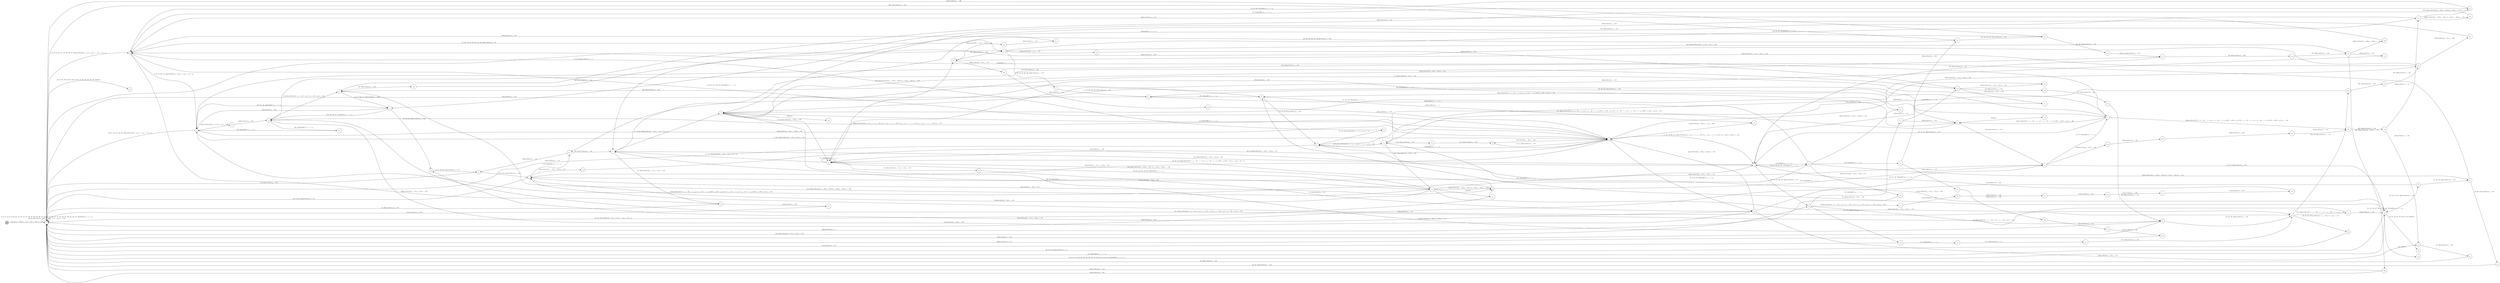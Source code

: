 digraph EFSM{
  graph [rankdir="LR", fontname="Latin Modern Math"];
  node [color="black", fillcolor="white", shape="circle", style="filled", fontname="Latin Modern Math"];
  edge [fontname="Latin Modern Math"];

  s0[fillcolor="gray", label=<s<sub>0</sub>>];
  s1[label=<s<sub>1</sub>>];
  s2[label=<s<sub>2</sub>>];
  s3[label=<s<sub>3</sub>>];
  s4[label=<s<sub>4</sub>>];
  s5[label=<s<sub>5</sub>>];
  s7[label=<s<sub>7</sub>>];
  s8[label=<s<sub>8</sub>>];
  s9[label=<s<sub>9</sub>>];
  s10[label=<s<sub>10</sub>>];
  s11[label=<s<sub>11</sub>>];
  s12[label=<s<sub>12</sub>>];
  s13[label=<s<sub>13</sub>>];
  s16[label=<s<sub>16</sub>>];
  s17[label=<s<sub>17</sub>>];
  s18[label=<s<sub>18</sub>>];
  s19[label=<s<sub>19</sub>>];
  s20[label=<s<sub>20</sub>>];
  s21[label=<s<sub>21</sub>>];
  s26[label=<s<sub>26</sub>>];
  s27[label=<s<sub>27</sub>>];
  s28[label=<s<sub>28</sub>>];
  s29[label=<s<sub>29</sub>>];
  s32[label=<s<sub>32</sub>>];
  s40[label=<s<sub>40</sub>>];
  s44[label=<s<sub>44</sub>>];
  s45[label=<s<sub>45</sub>>];
  s46[label=<s<sub>46</sub>>];
  s47[label=<s<sub>47</sub>>];
  s48[label=<s<sub>48</sub>>];
  s49[label=<s<sub>49</sub>>];
  s56[label=<s<sub>56</sub>>];
  s57[label=<s<sub>57</sub>>];
  s60[label=<s<sub>60</sub>>];
  s61[label=<s<sub>61</sub>>];
  s64[label=<s<sub>64</sub>>];
  s71[label=<s<sub>71</sub>>];
  s73[label=<s<sub>73</sub>>];
  s75[label=<s<sub>75</sub>>];
  s76[label=<s<sub>76</sub>>];
  s77[label=<s<sub>77</sub>>];
  s90[label=<s<sub>90</sub>>];
  s97[label=<s<sub>97</sub>>];
  s110[label=<s<sub>110</sub>>];
  s114[label=<s<sub>114</sub>>];
  s115[label=<s<sub>115</sub>>];
  s120[label=<s<sub>120</sub>>];
  s126[label=<s<sub>126</sub>>];
  s132[label=<s<sub>132</sub>>];
  s151[label=<s<sub>151</sub>>];
  s160[label=<s<sub>160</sub>>];
  s163[label=<s<sub>163</sub>>];
  s172[label=<s<sub>172</sub>>];
  s173[label=<s<sub>173</sub>>];
  s174[label=<s<sub>174</sub>>];
  s176[label=<s<sub>176</sub>>];
  s187[label=<s<sub>187</sub>>];
  s190[label=<s<sub>190</sub>>];
  s191[label=<s<sub>191</sub>>];
  s199[label=<s<sub>199</sub>>];
  s204[label=<s<sub>204</sub>>];
  s207[label=<s<sub>207</sub>>];
  s221[label=<s<sub>221</sub>>];
  s233[label=<s<sub>233</sub>>];
  s254[label=<s<sub>254</sub>>];
  s255[label=<s<sub>255</sub>>];
  s256[label=<s<sub>256</sub>>];
  s257[label=<s<sub>257</sub>>];
  s278[label=<s<sub>278</sub>>];
  s282[label=<s<sub>282</sub>>];
  s284[label=<s<sub>284</sub>>];
  s303[label=<s<sub>303</sub>>];
  s315[label=<s<sub>315</sub>>];
  s322[label=<s<sub>322</sub>>];
  s326[label=<s<sub>326</sub>>];
  s333[label=<s<sub>333</sub>>];
  s335[label=<s<sub>335</sub>>];
  s336[label=<s<sub>336</sub>>];
  s365[label=<s<sub>365</sub>>];
  s366[label=<s<sub>366</sub>>];
  s377[label=<s<sub>377</sub>>];
  s378[label=<s<sub>378</sub>>];
  s380[label=<s<sub>380</sub>>];
  s385[label=<s<sub>385</sub>>];
  s389[label=<s<sub>389</sub>>];
  s390[label=<s<sub>390</sub>>];
  s394[label=<s<sub>394</sub>>];
  s395[label=<s<sub>395</sub>>];
  s396[label=<s<sub>396</sub>>];
  s417[label=<s<sub>417</sub>>];
  s418[label=<s<sub>418</sub>>];
  s431[label=<s<sub>431</sub>>];
  s467[label=<s<sub>467</sub>>];
  s474[label=<s<sub>474</sub>>];
  s496[label=<s<sub>496</sub>>];
  s497[label=<s<sub>497</sub>>];
  s510[label=<s<sub>510</sub>>];
  s511[label=<s<sub>511</sub>>];
  s512[label=<s<sub>512</sub>>];
  s513[label=<s<sub>513</sub>>];
  s514[label=<s<sub>514</sub>>];
  s515[label=<s<sub>515</sub>>];
  s519[label=<s<sub>519</sub>>];
  s520[label=<s<sub>520</sub>>];
  s521[label=<s<sub>521</sub>>];
  s522[label=<s<sub>522</sub>>];

  s0->s1[label=<<i> [1]start:2/o<sub>1</sub> := 200, o<sub>2</sub> := 3, o<sub>3</sub> := 0&#91;r<sub>3</sub> := 150, r<sub>2</sub> := 250&#93;</i>>];
  s4->s5[label=<<i> [5]moveEast:0&#91;r<sub>3</sub> &gt; -33&#93;/o<sub>1</sub> := 200</i>>];
  s7->s8[label=<<i> [8]moveEast:0&#91;r<sub>3</sub> &gt; -33, r<sub>3</sub> &gt; -33&#93;/o<sub>1</sub> := 150</i>>];
  s8->s9[label=<<i> [9]moveEast:0&#91;r<sub>3</sub> &gt; -33&#93;/o<sub>1</sub> := 200</i>>];
  s10->s11[label=<<i> [11, 141, 223]moveEast:0&#91;r<sub>3</sub> &gt; -2&#93;/o<sub>1</sub> := r<sub>2</sub>&#91;r<sub>2</sub> := 50 + r<sub>2</sub>&#93;</i>>];
  s12->s13[label=<<i> [13, 330]moveEast:0&#91;r<sub>3</sub> &gt; 46&#93;/o<sub>1</sub> := 400</i>>];
  s13->s2[label=<<i> [14]shieldHit:1/o<sub>1</sub> := -1 + i<sub>0</sub></i>>];
  s2->s4[label=<<i> [15, 38, 83, 211, 382, 413, 451]alienHit:1/o<sub>1</sub> := 1 + i<sub>0</sub></i>>];
  s16->s17[label=<<i> [17]moveWest:0&#91;r<sub>2</sub> &gt; 302&#93;/o<sub>1</sub> := 350</i>>];
  s17->s18[label=<<i> [18, 281]moveWest:0&#91;!(2 &times; r<sub>3</sub> &gt; -150 + r<sub>2</sub>&or;2 &times; r<sub>3</sub> &gt; -150 + r<sub>2</sub>)&#93;/o<sub>1</sub> := 300</i>>];
  s1->s26[label=<<i> [26, 267]moveEast:0&#91;!(r<sub>3</sub> &gt; 75&or;r<sub>3</sub> &gt; 75)&#93;/o<sub>1</sub> := 100</i>>];
  s26->s27[label=<<i> [27, 268]moveEast:0&#91;!(2 &times; r<sub>3</sub> &gt; -150 + r<sub>2</sub>&or;2 &times; r<sub>3</sub> &gt; -150 + r<sub>2</sub>)&#93;/o<sub>1</sub> := 150</i>>];
  s10->s40[label=<<i> [40, 85]moveEast:0&#91;!(r<sub>3</sub> &gt; -2&or;r<sub>3</sub> &gt; -2)&#93;/o<sub>1</sub> := 100</i>>];
  s40->s16[label=<<i> [41, 86]moveEast:0/o<sub>1</sub> := 150</i>>];
  s16->s4[label=<<i> [42]moveWest:0&#91;!(r<sub>2</sub> &gt; 302&or;r<sub>2</sub> &gt; 302)&#93;/o<sub>1</sub> := 100</i>>];
  s4->s12[label=<<i> [43, 325]shieldHit:1/o<sub>1</sub> := -1 + i<sub>0</sub></i>>];
  s12->s44[label=<<i> [44, 162, 164, 225]alienHit:1/o<sub>1</sub> := 1 + i<sub>0</sub></i>>];
  s44->s45[label=<<i> [45, 437]moveEast:0/o<sub>1</sub> := 150</i>>];
  s46->s56[label=<<i> [56, 243]moveWest:0&#91;r<sub>3</sub> &gt; 75&#93;/o<sub>1</sub> := 150</i>>];
  s57->s4[label=<<i> [58]shieldHit:1/o<sub>1</sub> := -1 + i<sub>0</sub></i>>];
  s16->s60[label=<<i> [60]moveEast:0&#91;r<sub>3</sub> &gt; 75&#93;/o<sub>1</sub> := 150</i>>];
  s60->s61[label=<<i> [61, 368]moveEast:0/o<sub>1</sub> := 200</i>>];
  s61->s1[label=<<i> [62, 369]moveEast:0/o<sub>1</sub> := 250</i>>];
  s9->s45[label=<<i> [66, 311]shieldHit:1/o<sub>1</sub> := -1 + i<sub>0</sub></i>>];
  s13->s44[label=<<i> [68]moveWest:0&#91;!(!(2 &times; r<sub>3</sub> &gt; -96 + -1 &times; r<sub>2</sub>&or;2 &times; r<sub>3</sub> &gt; -96 + -1 &times; r<sub>2</sub>)&or;!(350 &gt; r<sub>2</sub>&or;350 &gt; r<sub>2</sub>))&#93;/o<sub>1</sub> := 200</i>>];
  s44->s56[label=<<i> [69]moveWest:0&#91;!(!(2 &times; r<sub>3</sub> &gt; -96 + -1 &times; r<sub>2</sub>&or;2 &times; r<sub>3</sub> &gt; -96 + -1 &times; r<sub>2</sub>)&or;!(350 &gt; r<sub>2</sub>&or;350 &gt; r<sub>2</sub>))&#93;/o<sub>1</sub> := 150</i>>];
  s56->s57[label=<<i> [57, 70, 244, 537]moveWest:0/o<sub>1</sub> := 100</i>>];
  s2->s73[label=<<i> [73, 101]shieldHit:1/o<sub>1</sub> := -1 + i<sub>0</sub></i>>];
  s77->s1[label=<<i> [78]moveWest:0/o<sub>1</sub> := 100</i>>];
  s4->s10[label=<<i> [39, 84, 452]moveEast:0&#91;!(r<sub>3</sub> &gt; -33&or;r<sub>3</sub> &gt; -33)&#93;/o<sub>1</sub> := 50</i>>];
  s16->s20[label=<<i> [87]moveEast:0&#91;!(r<sub>3</sub> &gt; 75&or;r<sub>3</sub> &gt; 75)&#93;/o<sub>1</sub> := 200</i>>];
  s8->s90[label=<<i> [90]moveEast:0&#91;!(r<sub>3</sub> &gt; -33&or;r<sub>3</sub> &gt; -33)&#93;/o<sub>1</sub> := 150</i>>];
  s90->s4[label=<<i> [91]moveEast:0/o<sub>1</sub> := 200</i>>];
  s4->s16[label=<<i> [16, 59, 92, 212, 392]alienHit:1/o<sub>1</sub> := 1 + i<sub>0</sub></i>>];
  s7->s11[label=<<i> [96, 108]moveEast:0&#91;!(r<sub>3</sub> &gt; -33&or;r<sub>3</sub> &gt; -33)&#93;/o<sub>1</sub> := 300</i>>];
  s11->s97[label=<<i> [97, 109]moveEast:0&#91;!(r<sub>3</sub> &gt; -2&or;r<sub>3</sub> &gt; -2)&#93;/o<sub>1</sub> := 350</i>>];
  s97->s1[label=<<i> [98, 500]moveWest:0/o<sub>1</sub> := 300</i>>];
  s97->s110[label=<<i> [110]moveEast:0/o<sub>1</sub> := 400</i>>];
  s110->s1[label=<<i> [111]moveWest:0/o<sub>1</sub> := 350</i>>];
  s46->s114[label=<<i> [114]moveWest:0&#91;!(r<sub>3</sub> &gt; 75&or;r<sub>3</sub> &gt; 75)&#93;/o<sub>1</sub> := 300</i>>];
  s114->s115[label=<<i> [115, 167]moveWest:0/o<sub>1</sub> := 250</i>>];
  s115->s5[label=<<i> [116, 168]moveWest:0/o<sub>1</sub> := 200</i>>];
  s5->s4[label=<<i> [6, 117, 169]moveWest:0/o<sub>1</sub> := 150</i>>];
  s4->s7[label=<<i> [7, 118, 170, 383, 414, 486]moveWest:0&#91;!(!(r<sub>3</sub> &gt; 2&or;r<sub>2</sub> + -1 &times; r<sub>3</sub> &gt; 251)&or;!(r<sub>3</sub> &gt; 2&or;r<sub>2</sub> + -1 &times; r<sub>3</sub> &gt; 251)), !(r<sub>3</sub> &gt; 201&or;r<sub>3</sub> &gt; 201)&#93;/o<sub>1</sub> := 100</i>>];
  s26->s120[label=<<i> [120, 416, 488]moveWest:0/o<sub>1</sub> := 0</i>>];
  s120->s1[label=<<i> [121]moveEast:0/o<sub>1</sub> := 50</i>>];
  s1->s9[label=<<i> [65, 124, 218]moveEast:0&#91;r<sub>3</sub> &gt; 75, r<sub>3</sub> &gt; 75&#93;/o<sub>1</sub> := r<sub>2</sub>&#91;r<sub>2</sub> := 50 + r<sub>2</sub>&#93;</i>>];
  s10->s126[label=<<i> [126, 294]moveWest:0&#91;!(r<sub>2</sub> &gt; 350&or;r<sub>2</sub> &gt; 350), !(r<sub>2</sub> &gt; 350&or;r<sub>2</sub> &gt; 350)&#93;/o<sub>1</sub> := 250</i>>];
  s126->s9[label=<<i> [127]moveWest:0&#91;!(r<sub>2</sub> &gt; 350&or;r<sub>2</sub> &gt; 350), !(r<sub>2</sub> &gt; 350&or;r<sub>2</sub> &gt; 350)&#93;/o<sub>1</sub> := 200</i>>];
  s9->s3[label=<<i> [128]moveEast:0&#91;!(!(!(2 &times; r<sub>3</sub> &gt; -96 + -1 &times; r<sub>2</sub>&or;2 &times; r<sub>3</sub> &gt; -96 + -1 &times; r<sub>2</sub>)&or;!(350 &gt; r<sub>2</sub>&or;350 &gt; r<sub>2</sub>))&or;!(!(2 &times; r<sub>3</sub> &gt; -96 + -1 &times; r<sub>2</sub>&or;2 &times; r<sub>3</sub> &gt; -96 + -1 &times; r<sub>2</sub>)&or;!(350 &gt; r<sub>2</sub>&or;350 &gt; r<sub>2</sub>)))&#93;/o<sub>1</sub> := 250</i>>];
  s3->s19[label=<<i> [129, 275, 320, 340]shieldHit:1/o<sub>1</sub> := -1 + i<sub>0</sub></i>>];
  s17->s28[label=<<i> [131, 479]moveWest:0&#91;!(!(2 &times; r<sub>3</sub> &gt; -150 + r<sub>2</sub>&or;2 &times; r<sub>3</sub> &gt; -150 + r<sub>2</sub>)&or;!(2 &times; r<sub>3</sub> &gt; -150 + r<sub>2</sub>&or;2 &times; r<sub>3</sub> &gt; -150 + r<sub>2</sub>))&#93;/o<sub>1</sub> := 200</i>>];
  s28->s132[label=<<i> [132, 480]moveWest:0&#91;!(-2 &times; r<sub>3</sub> &gt; -902 + 2 &times; r<sub>2</sub>&or;-2 &times; r<sub>3</sub> &gt; -902 + 2 &times; r<sub>2</sub>)&#93;/o<sub>1</sub> := 150</i>>];
  s132->s46[label=<<i> [133]moveEast:0/o<sub>1</sub> := 200</i>>];
  s46->s1[label=<<i> [134, 526]shieldHit:1/o<sub>1</sub> := -1 + i<sub>0</sub></i>>];
  s2->s3[label=<<i> [3, 35, 137, 156, 354, 448]moveWest:0&#91;r<sub>3</sub> &gt; 75&#93;/o<sub>1</sub> := r<sub>3</sub>&#91;r<sub>3</sub> := -50 + r<sub>3</sub>&#93;</i>>];
  s12->s10[label=<<i> [143, 332]moveWest:0&#91;r<sub>2</sub> &gt; 250&#93;/o<sub>1</sub> := 350</i>>];
  s10->s10[label=<<i> [144, 200]shieldHit:1/o<sub>1</sub> := -1 + i<sub>0</sub></i>>];
  s126->s18[label=<<i> [146, 470]moveWest:0&#91;!(!(r<sub>2</sub> &gt; 350&or;r<sub>2</sub> &gt; 350)&or;!(r<sub>2</sub> &gt; 350&or;r<sub>2</sub> &gt; 350))&#93;/o<sub>1</sub> := 300</i>>];
  s8->s151[label=<<i> [151, 230]alienHit:1/o<sub>1</sub> := 1 + i<sub>0</sub></i>>];
  s151->s21[label=<<i> [152]moveEast:0/o<sub>1</sub> := 150</i>>];
  s21->s1[label=<<i> [153, 308]moveEast:0/o<sub>1</sub> := 200</i>>];
  s3->s1[label=<<i> [36, 81, 138, 157, 344, 355, 449]moveWest:0&#91;124 &gt; r<sub>3</sub>&#93;/o<sub>1</sub> := r<sub>3</sub>&#91;r<sub>3</sub> := -50 + r<sub>3</sub>&#93;</i>>];
  s160->s12[label=<<i> [161, 376]moveEast:0/o<sub>1</sub> := 100</i>>];
  s44->s163[label=<<i> [163]win:0</i>>];
  s44->s57[label=<<i> [165, 226]moveWest:0&#91;!(!(!(2 &times; r<sub>3</sub> &gt; -96 + -1 &times; r<sub>2</sub>&or;2 &times; r<sub>3</sub> &gt; -96 + -1 &times; r<sub>2</sub>)&or;!(350 &gt; r<sub>2</sub>&or;350 &gt; r<sub>2</sub>))&or;!(!(2 &times; r<sub>3</sub> &gt; -96 + -1 &times; r<sub>2</sub>&or;2 &times; r<sub>3</sub> &gt; -96 + -1 &times; r<sub>2</sub>)&or;!(350 &gt; r<sub>2</sub>&or;350 &gt; r<sub>2</sub>)))&#93;/o<sub>1</sub> := 350</i>>];
  s57->s114[label=<<i> [166, 227]moveWest:0&#91;!(849 &gt; 2 &times; r<sub>2</sub> + r<sub>3</sub>&or;849 &gt; 2 &times; r<sub>2</sub> + r<sub>3</sub>)&#93;/o<sub>1</sub> := 300</i>>];
  s7->s26[label=<<i> [119, 171, 415, 434, 487, 509]moveWest:0/o<sub>1</sub> := 50</i>>];
  s26->s172[label=<<i> [172, 435]alienHit:1/o<sub>1</sub> := 1 + i<sub>0</sub></i>>];
  s172->s173[label=<<i> [173]alienHit:1/o<sub>1</sub> := 1 + i<sub>0</sub></i>>];
  s173->s174[label=<<i> [174]moveEast:0&#91;r<sub>3</sub> &gt; 53&#93;/o<sub>1</sub> := 100</i>>];
  s174->s7[label=<<i> [175]moveEast:0/o<sub>1</sub> := 150</i>>];
  s176->s8[label=<<i> [177]moveWest:0&#91;r<sub>3</sub> &gt; 53&#93;/o<sub>1</sub> := 100</i>>];
  s8->s1[label=<<i> [23, 178, 238, 482]moveWest:0/o<sub>1</sub> := 50</i>>];
  s48->s3[label=<<i> [186, 274]moveWest:0/o<sub>1</sub> := 250</i>>];
  s3->s187[label=<<i> [187]moveWest:0&#91;!(124 &gt; r<sub>3</sub>&or;124 &gt; r<sub>3</sub>)&#93;/o<sub>1</sub> := 200</i>>];
  s187->s17[label=<<i> [188]moveEast:0/o<sub>1</sub> := 250</i>>];
  s17->s173[label=<<i> [189, 277]moveEast:0/o<sub>1</sub> := 300</i>>];
  s173->s190[label=<<i> [190, 286]moveWest:0/o<sub>1</sub> := 250</i>>];
  s190->s191[label=<<i> [191, 287]moveWest:0/o<sub>1</sub> := 200</i>>];
  s191->s27[label=<<i> [192, 288]moveWest:0/o<sub>1</sub> := 150</i>>];
  s46->s199[label=<<i> [199, 446]win:0</i>>];
  s126->s7[label=<<i> [202, 295]shieldHit:1/o<sub>1</sub> := -1 + i<sub>0</sub></i>>];
  s176->s204[label=<<i> [204]moveEast:0&#91;!(r<sub>2</sub> &gt; 350&or;r<sub>2</sub> &gt; 350)&#93;/o<sub>1</sub> := 350</i>>];
  s204->s151[label=<<i> [205]moveEast:0/o<sub>1</sub> := 400</i>>];
  s151->s11[label=<<i> [206, 231]moveWest:0/o<sub>1</sub> := 350</i>>];
  s207->s1[label=<<i> [208, 317]moveEast:0/o<sub>1</sub> := 350</i>>];
  s46->s47[label=<<i> [47, 184, 215, 272, 439]moveEast:0/o<sub>1</sub> := 250</i>>];
  s47->s1[label=<<i> [216]moveWest:0/o<sub>1</sub> := 200</i>>];
  s126->s221[label=<<i> [221]win:0</i>>];
  s9->s10[label=<<i> [10, 125, 219, 222]moveEast:0&#91;!(!(2 &times; r<sub>3</sub> &gt; -96 + -1 &times; r<sub>2</sub>&or;2 &times; r<sub>3</sub> &gt; -96 + -1 &times; r<sub>2</sub>)&or;!(350 &gt; r<sub>2</sub>&or;350 &gt; r<sub>2</sub>))&#93;/o<sub>1</sub> := r<sub>2</sub>&#91;r<sub>2</sub> := 50 + r<sub>2</sub>&#93;</i>>];
  s11->s12[label=<<i> [12, 142, 224, 329]moveEast:0&#91;r<sub>3</sub> &gt; -2&#93;/o<sub>1</sub> := r<sub>2</sub>&#91;r<sub>2</sub> := 50 + r<sub>2</sub>&#93;</i>>];
  s114->s126[label=<<i> [228, 427]moveEast:0&#91;r<sub>3</sub> &gt; 53&#93;/o<sub>1</sub> := 350</i>>];
  s126->s8[label=<<i> [229]moveEast:0&#91;r<sub>3</sub> &gt; 53&#93;/o<sub>1</sub> := 400</i>>];
  s11->s207[label=<<i> [207, 232, 259, 429, 461, 504]moveWest:0/o<sub>1</sub> := 300</i>>];
  s233->s19[label=<<i> [234]alienHit:1/o<sub>1</sub> := 1 + i<sub>0</sub></i>>];
  s20->s21[label=<<i> [21, 88, 149, 236, 307]moveWest:0/o<sub>1</sub> := 150</i>>];
  s21->s8[label=<<i> [22, 89, 150, 237]moveWest:0/o<sub>1</sub> := 100</i>>];
  s57->s71[label=<<i> [71, 245, 531]moveWest:0&#91;849 &gt; 2 &times; r<sub>2</sub> + r<sub>3</sub>&#93;/o<sub>1</sub> := 50</i>>];
  s71->s2[label=<<i> [72, 246, 532]moveWest:0/o<sub>1</sub> := 0</i>>];
  s12->s27[label=<<i> [252]moveWest:0&#91;!(r<sub>2</sub> &gt; 250&or;r<sub>2</sub> &gt; 250)&#93;/o<sub>1</sub> := 150</i>>];
  s27->s28[label=<<i> [28, 193, 253, 289]moveWest:0/o<sub>1</sub> := 100</i>>];
  s28->s254[label=<<i> [254, 420, 492]moveEast:0/o<sub>1</sub> := 150</i>>];
  s254->s255[label=<<i> [255, 421]moveEast:0/o<sub>1</sub> := 200</i>>];
  s255->s256[label=<<i> [256, 422]moveEast:0/o<sub>1</sub> := 250</i>>];
  s256->s257[label=<<i> [257]moveEast:0&#91;r<sub>3</sub> &gt; 75&#93;/o<sub>1</sub> := 300</i>>];
  s257->s11[label=<<i> [258]moveEast:0/o<sub>1</sub> := 350</i>>];
  s233->s1[label=<<i> [261]moveEast:0/o<sub>1</sub> := 300</i>>];
  s27->s1[label=<<i> [269]moveEast:0/o<sub>1</sub> := 200</i>>];
  s173->s278[label=<<i> [278]moveEast:0&#91;!(r<sub>3</sub> &gt; 53&or;r<sub>3</sub> &gt; 53)&#93;/o<sub>1</sub> := 350</i>>];
  s278->s4[label=<<i> [279]moveEast:0/o<sub>1</sub> := 400</i>>];
  s4->s17[label=<<i> [280]moveWest:0&#91;!(!(!(r<sub>3</sub> &gt; 2&or;r<sub>2</sub> + -1 &times; r<sub>3</sub> &gt; 251)&or;!(r<sub>3</sub> &gt; 2&or;r<sub>2</sub> + -1 &times; r<sub>3</sub> &gt; 251))&or;!(!(r<sub>3</sub> &gt; 2&or;r<sub>2</sub> + -1 &times; r<sub>3</sub> &gt; 251)&or;!(r<sub>3</sub> &gt; 2&or;r<sub>2</sub> + -1 &times; r<sub>3</sub> &gt; 251)))&#93;/o<sub>1</sub> := 350</i>>];
  s18->s282[label=<<i> [282, 300]moveEast:0/o<sub>1</sub> := 350</i>>];
  s282->s75[label=<<i> [283, 301]moveEast:0/o<sub>1</sub> := 400</i>>];
  s75->s284[label=<<i> [284]moveWest:0&#91;347 &gt; r<sub>2</sub>&#93;/o<sub>1</sub> := 350</i>>];
  s284->s173[label=<<i> [285]moveWest:0/o<sub>1</sub> := 300</i>>];
  s28->s29[label=<<i> [29, 194, 290, 455]moveWest:0&#91;-2 &times; r<sub>3</sub> &gt; -902 + 2 &times; r<sub>2</sub>&#93;/o<sub>1</sub> := 50</i>>];
  s29->s1[label=<<i> [30, 195, 291, 456]moveWest:0/o<sub>1</sub> := 0</i>>];
  s7->s176[label=<<i> [176, 203, 296, 384, 407, 517]alienHit:1/o<sub>1</sub> := 1 + i<sub>0</sub></i>>];
  s176->s77[label=<<i> [297]shieldHit:1/o<sub>1</sub> := -1 + i<sub>0</sub></i>>];
  s56->s18[label=<<i> [299, 476]moveEast:0/o<sub>1</sub> := 300</i>>];
  s160->s303[label=<<i> [303]moveWest:0&#91;!(r<sub>2</sub> &gt; 350&or;r<sub>2</sub> &gt; 350), !(r<sub>2</sub> &gt; 403&or;r<sub>2</sub> &gt; 403)&#93;/o<sub>1</sub> := 350</i>>];
  s303->s18[label=<<i> [304]moveWest:0/o<sub>1</sub> := 300</i>>];
  s18->s19[label=<<i> [19, 147, 305, 471, 477]moveWest:0/o<sub>1</sub> := 250</i>>];
  s19->s20[label=<<i> [20, 148, 235, 306]moveWest:0/o<sub>1</sub> := 200</i>>];
  s46->s64[label=<<i> [64, 80, 123, 140, 210, 293, 310, 319, 346]lose:0</i>>];
  s45->s13[label=<<i> [67, 94, 312]alienHit:1/o<sub>1</sub> := 1 + i<sub>0</sub></i>>];
  s7->s176[label=<<i> [314]shieldHit:1/o<sub>1</sub> := -1 + i<sub>0</sub></i>>];
  s176->s315[label=<<i> [315, 518]alienHit:1/o<sub>1</sub> := 1 + i<sub>0</sub></i>>];
  s315->s207[label=<<i> [316]moveEast:0/o<sub>1</sub> := 300</i>>];
  s17->s322[label=<<i> [322, 342]shieldHit:1/o<sub>1</sub> := -1 + i<sub>0</sub></i>>];
  s322->s3[label=<<i> [323, 343]alienHit:1/o<sub>1</sub> := 1 + i<sub>0</sub></i>>];
  s12->s326[label=<<i> [326]lose:0</i>>];
  s13->s12[label=<<i> [251, 331]alienHit:1/o<sub>1</sub> := 1 + i<sub>0</sub></i>>];
  s10->s333[label=<<i> [333, 347]moveWest:0&#91;!(!(r<sub>2</sub> &gt; 350&or;r<sub>2</sub> &gt; 350)&or;!(r<sub>2</sub> &gt; 350&or;r<sub>2</sub> &gt; 350))&#93;/o<sub>1</sub> := 300</i>>];
  s333->s75[label=<<i> [334, 348]moveWest:0/o<sub>1</sub> := 250</i>>];
  s75->s335[label=<<i> [335, 349]moveWest:0&#91;!(347 &gt; r<sub>2</sub>&or;347 &gt; r<sub>2</sub>)&#93;/o<sub>1</sub> := 200</i>>];
  s335->s336[label=<<i> [336, 350]moveWest:0&#91;r<sub>2</sub> &gt; 250&#93;/o<sub>1</sub> := 150</i>>];
  s336->s1[label=<<i> [337]moveWest:0/o<sub>1</sub> := 100</i>>];
  s19->s17[label=<<i> [130, 276, 321, 341, 478]alienHit:1/o<sub>1</sub> := 1 + i<sub>0</sub></i>>];
  s336->s1[label=<<i> [351]moveEast:0/o<sub>1</sub> := 200</i>>];
  s1->s2[label=<<i> [2, 34, 37, 82, 136, 155, 158, 353, 356, 447, 450]moveWest:0&#91;!(0 &gt; r<sub>3</sub>&or;0 &gt; r<sub>3</sub>)&#93;/o<sub>1</sub> := r<sub>3</sub>&#91;r<sub>3</sub> := -50 + r<sub>3</sub>&#93;</i>>];
  s75->s160[label=<<i> [160, 302, 358, 375]alienHit:1/o<sub>1</sub> := 1 + i<sub>0</sub></i>>];
  s160->s73[label=<<i> [359, 400]moveWest:0&#91;!(!(r<sub>2</sub> &gt; 350&or;r<sub>2</sub> &gt; 350)&or;!(r<sub>2</sub> &gt; 350&or;r<sub>2</sub> &gt; 350))&#93;/o<sub>1</sub> := 0</i>>];
  s73->s2[label=<<i> [74, 102, 360, 401]alienHit:1/o<sub>1</sub> := 1 + i<sub>0</sub></i>>];
  s77->s13[label=<<i> [106, 250, 364, 405]moveEast:0/o<sub>1</sub> := 200</i>>];
  s13->s365[label=<<i> [365]moveWest:0&#91;!(!(!(2 &times; r<sub>3</sub> &gt; -96 + -1 &times; r<sub>2</sub>&or;2 &times; r<sub>3</sub> &gt; -96 + -1 &times; r<sub>2</sub>)&or;!(350 &gt; r<sub>2</sub>&or;350 &gt; r<sub>2</sub>))&or;!(!(2 &times; r<sub>3</sub> &gt; -96 + -1 &times; r<sub>2</sub>&or;2 &times; r<sub>3</sub> &gt; -96 + -1 &times; r<sub>2</sub>)&or;!(350 &gt; r<sub>2</sub>&or;350 &gt; r<sub>2</sub>)))&#93;/o<sub>1</sub> := 150</i>>];
  s365->s366[label=<<i> [366, 398]moveWest:0/o<sub>1</sub> := 100</i>>];
  s366->s60[label=<<i> [367]moveEast:0/o<sub>1</sub> := 150</i>>];
  s1->s1[label=<<i> [371]moveWest:0&#91;!(!(0 &gt; r<sub>3</sub>&or;0 &gt; r<sub>3</sub>)&or;!(0 &gt; r<sub>3</sub>&or;0 &gt; r<sub>3</sub>))&#93;/o<sub>1</sub> := 200</i>>];
  s12->s377[label=<<i> [377]moveEast:0&#91;!(r<sub>3</sub> &gt; 46&or;r<sub>3</sub> &gt; 46)&#93;/o<sub>1</sub> := 150</i>>];
  s377->s378[label=<<i> [378, 465]moveEast:0/o<sub>1</sub> := 200</i>>];
  s378->s335[label=<<i> [379, 466]moveEast:0/o<sub>1</sub> := 250</i>>];
  s335->s380[label=<<i> [380]moveWest:0&#91;!(r<sub>2</sub> &gt; 250&or;r<sub>2</sub> &gt; 250)&#93;/o<sub>1</sub> := 200</i>>];
  s380->s2[label=<<i> [381]moveWest:0/o<sub>1</sub> := 150</i>>];
  s176->s385[label=<<i> [385]moveWest:0&#91;!(r<sub>3</sub> &gt; 53&or;r<sub>3</sub> &gt; 53)&#93;/o<sub>1</sub> := 50</i>>];
  s385->s1[label=<<i> [386]moveWest:0/o<sub>1</sub> := 0</i>>];
  s333->s389[label=<<i> [389]moveEast:0&#91;r<sub>3</sub> &gt; 53&#93;/o<sub>1</sub> := 350</i>>];
  s389->s390[label=<<i> [390]moveEast:0/o<sub>1</sub> := 400</i>>];
  s390->s4[label=<<i> [391]moveWest:0/o<sub>1</sub> := 350</i>>];
  s45->s394[label=<<i> [394]moveWest:0&#91;r<sub>3</sub> &gt; 53&#93;/o<sub>1</sub> := 300</i>>];
  s394->s395[label=<<i> [395]moveWest:0/o<sub>1</sub> := 250</i>>];
  s395->s396[label=<<i> [396]moveWest:0/o<sub>1</sub> := 200</i>>];
  s396->s365[label=<<i> [397]moveWest:0/o<sub>1</sub> := 150</i>>];
  s366->s160[label=<<i> [399]moveWest:0/o<sub>1</sub> := 50</i>>];
  s2->s75[label=<<i> [75, 103, 159, 247, 357, 361, 374, 402, 533]moveEast:0/o<sub>1</sub> := 50</i>>];
  s75->s76[label=<<i> [76, 104, 248, 362, 403, 534]moveEast:0/o<sub>1</sub> := 100</i>>];
  s76->s77[label=<<i> [77, 105, 249, 363, 404, 535]moveEast:0/o<sub>1</sub> := 150</i>>];
  s13->s7[label=<<i> [95, 107, 313, 406]moveEast:0/o<sub>1</sub> := 250</i>>];
  s176->s48[label=<<i> [408]moveEast:0&#91;!(!(r<sub>2</sub> &gt; 350&or;r<sub>2</sub> &gt; 350)&or;!(r<sub>2</sub> &gt; 350&or;r<sub>2</sub> &gt; 350))&#93;/o<sub>1</sub> := 300</i>>];
  s120->s417[label=<<i> [417, 489]alienHit:1/o<sub>1</sub> := 1 + i<sub>0</sub></i>>];
  s417->s418[label=<<i> [418, 490]moveEast:0/o<sub>1</sub> := 50</i>>];
  s418->s28[label=<<i> [419, 491]moveEast:0/o<sub>1</sub> := 100</i>>];
  s256->s1[label=<<i> [423]moveWest:0/o<sub>1</sub> := 200</i>>];
  s233->s431[label=<<i> [431, 463, 506]moveWest:0/o<sub>1</sub> := 200</i>>];
  s431->s377[label=<<i> [432, 464, 507]moveWest:0/o<sub>1</sub> := 150</i>>];
  s377->s7[label=<<i> [433, 508]moveWest:0/o<sub>1</sub> := 100</i>>];
  s172->s44[label=<<i> [436]moveEast:0/o<sub>1</sub> := 100</i>>];
  s45->s46[label=<<i> [46, 214, 438]moveEast:0/o<sub>1</sub> := 200</i>>];
  s47->s48[label=<<i> [48, 185, 273, 440]moveEast:0/o<sub>1</sub> := 300</i>>];
  s48->s49[label=<<i> [49, 409, 441]moveEast:0/o<sub>1</sub> := 350</i>>];
  s49->s1[label=<<i> [50, 410, 442]moveEast:0/o<sub>1</sub> := 400</i>>];
  s1->s46[label=<<i> [54, 63, 79, 112, 122, 139, 182, 196, 209, 241, 270, 292, 309, 318, 345, 444, 524]shieldHit:1/o<sub>1</sub> := -1 + i<sub>0</sub></i>>];
  s126->s28[label=<<i> [454]moveEast:0&#91;!(r<sub>3</sub> &gt; 53&or;r<sub>3</sub> &gt; 53)&#93;/o<sub>1</sub> := 100</i>>];
  s10->s126[label=<<i> [145, 201, 220, 327, 453, 459, 469]alienHit:1/o<sub>1</sub> := 1 + i<sub>0</sub></i>>];
  s126->s11[label=<<i> [328, 428, 460]alienHit:1/o<sub>1</sub> := 1 + i<sub>0</sub></i>>];
  s335->s467[label=<<i> [467]moveEast:0/o<sub>1</sub> := 300</i>>];
  s467->s10[label=<<i> [468]moveEast:0/o<sub>1</sub> := 350</i>>];
  s19->s3[label=<<i> [472]moveEast:0/o<sub>1</sub> := 300</i>>];
  s3->s4[label=<<i> [473]moveEast:0&#91;r<sub>3</sub> &gt; 53&#93;/o<sub>1</sub> := 350&#91;r<sub>3</sub> := 300&#93;</i>>];
  s4->s474[label=<<i> [474]moveWest:0&#91;r<sub>3</sub> &gt; 201&#93;/o<sub>1</sub> := r<sub>3</sub>&#91;r<sub>3</sub> := 250&#93;</i>>];
  s474->s56[label=<<i> [475]moveWest:0/o<sub>1</sub> := r<sub>3</sub></i>>];
  s132->s8[label=<<i> [481]moveWest:0/o<sub>1</sub> := 100</i>>];
  s3->s4[label=<<i> [4, 324, 485]moveEast:0&#91;!(r<sub>3</sub> &gt; 53&or;r<sub>3</sub> &gt; 53)&#93;/o<sub>1</sub> := 150</i>>];
  s254->s114[label=<<i> [493]alienHit:1/o<sub>1</sub> := 1 + i<sub>0</sub></i>>];
  s114->s256[label=<<i> [494]moveEast:0&#91;!(r<sub>3</sub> &gt; 53&or;r<sub>3</sub> &gt; 53)&#93;/o<sub>1</sub> := 200</i>>];
  s256->s333[label=<<i> [495]moveEast:0&#91;!(r<sub>3</sub> &gt; 75&or;r<sub>3</sub> &gt; 75)&#93;/o<sub>1</sub> := 250</i>>];
  s333->s496[label=<<i> [496]moveEast:0&#91;!(r<sub>3</sub> &gt; 53&or;r<sub>3</sub> &gt; 53)&#93;/o<sub>1</sub> := 300</i>>];
  s496->s497[label=<<i> [497]moveEast:0/o<sub>1</sub> := 350</i>>];
  s497->s2[label=<<i> [498]moveEast:0/o<sub>1</sub> := 400</i>>];
  s2->s97[label=<<i> [499]moveWest:0&#91;!(r<sub>3</sub> &gt; 75&or;r<sub>3</sub> &gt; 75)&#93;/o<sub>1</sub> := 350</i>>];
  s207->s233[label=<<i> [233, 260, 430, 462, 505]moveWest:0/o<sub>1</sub> := 250</i>>];
  s26->s510[label=<<i> [510]moveEast:0&#91;!(!(2 &times; r<sub>3</sub> &gt; -150 + r<sub>2</sub>&or;2 &times; r<sub>3</sub> &gt; -150 + r<sub>2</sub>)&or;!(2 &times; r<sub>3</sub> &gt; -150 + r<sub>2</sub>&or;2 &times; r<sub>3</sub> &gt; -150 + r<sub>2</sub>))&#93;/o<sub>1</sub> := 100</i>>];
  s510->s511[label=<<i> [511]moveEast:0/o<sub>1</sub> := 150</i>>];
  s511->s512[label=<<i> [512]moveEast:0/o<sub>1</sub> := 200</i>>];
  s512->s513[label=<<i> [513]moveEast:0/o<sub>1</sub> := 250</i>>];
  s513->s514[label=<<i> [514]moveEast:0/o<sub>1</sub> := 300</i>>];
  s514->s515[label=<<i> [515]moveEast:0/o<sub>1</sub> := 350</i>>];
  s515->s7[label=<<i> [516]moveEast:0/o<sub>1</sub> := 400</i>>];
  s315->s519[label=<<i> [519]moveWest:0/o<sub>1</sub> := 350</i>>];
  s519->s520[label=<<i> [520]moveWest:0/o<sub>1</sub> := 300</i>>];
  s520->s521[label=<<i> [521]moveWest:0/o<sub>1</sub> := 250</i>>];
  s521->s522[label=<<i> [522]moveWest:0/o<sub>1</sub> := 200</i>>];
  s522->s1[label=<<i> [523]moveWest:0/o<sub>1</sub> := 150</i>>];
  s46->s46[label=<<i> [55, 113, 183, 197, 198, 242, 271, 445, 525]alienHit:1/o<sub>1</sub> := 1 + i<sub>0</sub></i>>];
  s1->s1[label=<<i> [24, 25, 31, 33, 51, 52, 99, 135, 154, 179, 181, 217, 239, 262, 263, 264, 266, 338, 352, 370, 372, 387, 411, 424, 425, 443, 457, 483, 501, 502, 527, 539]alienHit:1/o<sub>1</sub> := 1 + i<sub>0</sub></i>>];
  s1->s32[label=<<i> [32, 53, 100, 180, 240, 265, 339, 373, 388, 412, 426, 458, 484, 503, 528, 540]win:0</i>>];
  s16->s45[label=<<i> [93, 213, 393, 529]alienHit:1/o<sub>1</sub> := 1 + i<sub>0</sub></i>>];
  s45->s57[label=<<i> [530]moveWest:0&#91;!(r<sub>3</sub> &gt; 53&or;r<sub>3</sub> &gt; 53)&#93;/o<sub>1</sub> := 100</i>>];
  s77->s56[label=<<i> [298, 536]alienHit:1/o<sub>1</sub> := 1 + i<sub>0</sub></i>>];
  s57->s1[label=<<i> [538]moveEast:0/o<sub>1</sub> := 150</i>>];
}